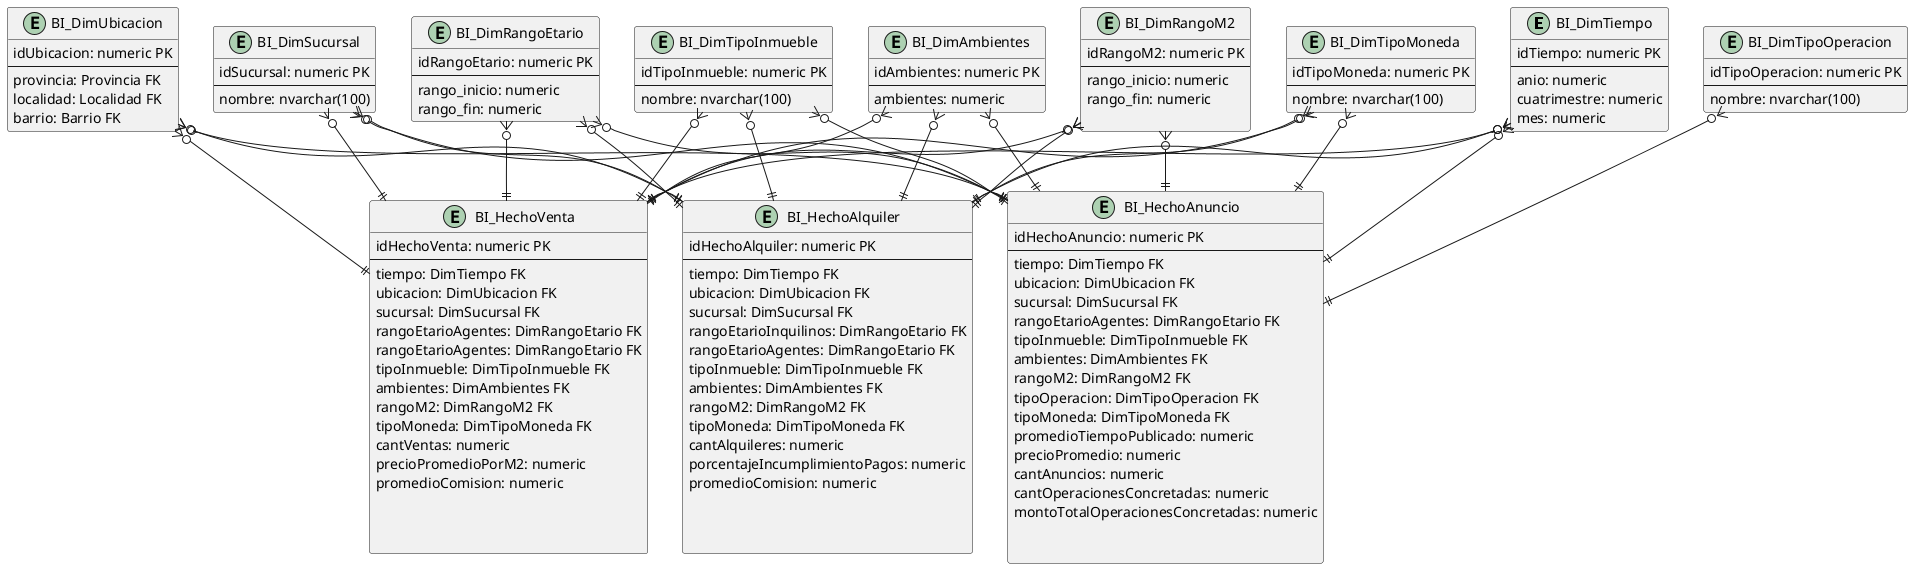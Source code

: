 @startuml BI_Model

' Dimensiones
entity BI_DimTiempo {
    idTiempo: numeric PK
    --
    anio: numeric
    cuatrimestre: numeric
    mes: numeric
}

entity BI_DimUbicacion {
    idUbicacion: numeric PK
    --
    provincia: Provincia FK
    localidad: Localidad FK
    barrio: Barrio FK
}

entity BI_DimSucursal {
    idSucursal: numeric PK
    --
    nombre: nvarchar(100)
}

entity BI_DimRangoEtario {
    idRangoEtario: numeric PK
    --
    rango_inicio: numeric
    rango_fin: numeric
}

entity BI_DimTipoInmueble {
    idTipoInmueble: numeric PK
    --
    nombre: nvarchar(100)
}

entity BI_DimAmbientes {
    idAmbientes: numeric PK
    --
    ambientes: numeric
}

entity BI_DimRangoM2 {
    idRangoM2: numeric PK
    --
    rango_inicio: numeric
    rango_fin: numeric

}

entity BI_DimTipoOperacion {
    idTipoOperacion: numeric PK
    --
    nombre: nvarchar(100)
}

entity BI_DimTipoMoneda {
    idTipoMoneda: numeric PK
    --
    nombre: nvarchar(100)
}

' Hechos
entity BI_HechoAnuncio {
    idHechoAnuncio: numeric PK
    --
    tiempo: DimTiempo FK
    ubicacion: DimUbicacion FK
    sucursal: DimSucursal FK
    rangoEtarioAgentes: DimRangoEtario FK
    tipoInmueble: DimTipoInmueble FK
    ambientes: DimAmbientes FK
    rangoM2: DimRangoM2 FK
    tipoOperacion: DimTipoOperacion FK
    tipoMoneda: DimTipoMoneda FK
    promedioTiempoPublicado: numeric
    precioPromedio: numeric
    cantAnuncios: numeric
    cantOperacionesConcretadas: numeric
    montoTotalOperacionesConcretadas: numeric
    

}

entity BI_HechoAlquiler {
    idHechoAlquiler: numeric PK
    --
    tiempo: DimTiempo FK
    ubicacion: DimUbicacion FK
    sucursal: DimSucursal FK
    rangoEtarioInquilinos: DimRangoEtario FK
    rangoEtarioAgentes: DimRangoEtario FK
    tipoInmueble: DimTipoInmueble FK
    ambientes: DimAmbientes FK
    rangoM2: DimRangoM2 FK
    tipoMoneda: DimTipoMoneda FK
    cantAlquileres: numeric
    porcentajeIncumplimientoPagos: numeric
    promedioComision: numeric
    


}

entity BI_HechoVenta {
    idHechoVenta: numeric PK
    --
    tiempo: DimTiempo FK
    ubicacion: DimUbicacion FK
    sucursal: DimSucursal FK
    rangoEtarioAgentes: DimRangoEtario FK
    rangoEtarioAgentes: DimRangoEtario FK
    tipoInmueble: DimTipoInmueble FK
    ambientes: DimAmbientes FK
    rangoM2: DimRangoM2 FK
    tipoMoneda: DimTipoMoneda FK
    cantVentas: numeric
    precioPromedioPorM2: numeric
    promedioComision: numeric
    
    

}

BI_DimTiempo }o--|| BI_HechoAnuncio
BI_DimTiempo }o--|| BI_HechoAlquiler
BI_DimTiempo }o--|| BI_HechoVenta

BI_DimUbicacion }o--|| BI_HechoAnuncio
BI_DimUbicacion }o--|| BI_HechoAlquiler
BI_DimUbicacion }o--|| BI_HechoVenta

BI_DimSucursal }o--|| BI_HechoAnuncio
BI_DimSucursal }o--|| BI_HechoAlquiler
BI_DimSucursal }o--|| BI_HechoVenta

BI_DimRangoEtario }o--|| BI_HechoAnuncio
BI_DimRangoEtario }o--|| BI_HechoAlquiler
BI_DimRangoEtario }o--|| BI_HechoVenta

BI_DimTipoInmueble }o--|| BI_HechoAnuncio
BI_DimTipoInmueble }o--|| BI_HechoAlquiler
BI_DimTipoInmueble }o--|| BI_HechoVenta

BI_DimAmbientes }o--|| BI_HechoAnuncio
BI_DimAmbientes }o--|| BI_HechoAlquiler
BI_DimAmbientes }o--|| BI_HechoVenta

BI_DimRangoM2 }o--|| BI_HechoAnuncio
BI_DimRangoM2 }o--|| BI_HechoAlquiler
BI_DimRangoM2 }o--|| BI_HechoVenta

BI_DimTipoOperacion }o--|| BI_HechoAnuncio

BI_DimTipoMoneda }o--|| BI_HechoAnuncio
BI_DimTipoMoneda }o--|| BI_HechoAlquiler
BI_DimTipoMoneda }o--|| BI_HechoVenta

@enduml
